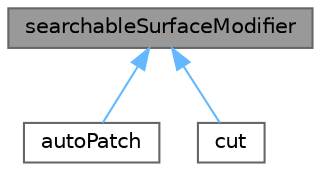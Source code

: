 digraph "searchableSurfaceModifier"
{
 // LATEX_PDF_SIZE
  bgcolor="transparent";
  edge [fontname=Helvetica,fontsize=10,labelfontname=Helvetica,labelfontsize=10];
  node [fontname=Helvetica,fontsize=10,shape=box,height=0.2,width=0.4];
  Node1 [id="Node000001",label="searchableSurfaceModifier",height=0.2,width=0.4,color="gray40", fillcolor="grey60", style="filled", fontcolor="black",tooltip="Changing a surface."];
  Node1 -> Node2 [id="edge1_Node000001_Node000002",dir="back",color="steelblue1",style="solid",tooltip=" "];
  Node2 [id="Node000002",label="autoPatch",height=0.2,width=0.4,color="gray40", fillcolor="white", style="filled",URL="$classFoam_1_1searchableSurfaceModifiers_1_1autoPatch.html",tooltip=" "];
  Node1 -> Node3 [id="edge2_Node000001_Node000003",dir="back",color="steelblue1",style="solid",tooltip=" "];
  Node3 [id="Node000003",label="cut",height=0.2,width=0.4,color="gray40", fillcolor="white", style="filled",URL="$classFoam_1_1searchableSurfaceModifiers_1_1cut.html",tooltip=" "];
}
